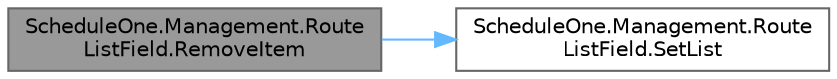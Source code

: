 digraph "ScheduleOne.Management.RouteListField.RemoveItem"
{
 // LATEX_PDF_SIZE
  bgcolor="transparent";
  edge [fontname=Helvetica,fontsize=10,labelfontname=Helvetica,labelfontsize=10];
  node [fontname=Helvetica,fontsize=10,shape=box,height=0.2,width=0.4];
  rankdir="LR";
  Node1 [id="Node000001",label="ScheduleOne.Management.Route\lListField.RemoveItem",height=0.2,width=0.4,color="gray40", fillcolor="grey60", style="filled", fontcolor="black",tooltip=" "];
  Node1 -> Node2 [id="edge1_Node000001_Node000002",color="steelblue1",style="solid",tooltip=" "];
  Node2 [id="Node000002",label="ScheduleOne.Management.Route\lListField.SetList",height=0.2,width=0.4,color="grey40", fillcolor="white", style="filled",URL="$class_schedule_one_1_1_management_1_1_route_list_field.html#aa6e21230032950b8a16a2065dd73ff20",tooltip=" "];
}
